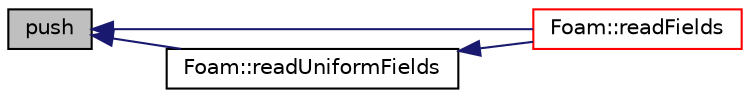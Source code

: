 digraph "push"
{
  bgcolor="transparent";
  edge [fontname="Helvetica",fontsize="10",labelfontname="Helvetica",labelfontsize="10"];
  node [fontname="Helvetica",fontsize="10",shape=record];
  rankdir="LR";
  Node5 [label="push",height=0.2,width=0.4,color="black", fillcolor="grey75", style="filled", fontcolor="black"];
  Node5 -> Node6 [dir="back",color="midnightblue",fontsize="10",style="solid",fontname="Helvetica"];
  Node6 [label="Foam::readFields",height=0.2,width=0.4,color="red",URL="$a21851.html#ad934a96462b4c649c50ca216fb8c8e45",tooltip="Read the selected GeometricFields of the specified type. "];
  Node5 -> Node31 [dir="back",color="midnightblue",fontsize="10",style="solid",fontname="Helvetica"];
  Node31 [label="Foam::readUniformFields",height=0.2,width=0.4,color="black",URL="$a21851.html#a16a391e839c17f67020f9e2c9ff1bfba",tooltip="Read the selected UniformDimensionedFields of the specified type. "];
  Node31 -> Node6 [dir="back",color="midnightblue",fontsize="10",style="solid",fontname="Helvetica"];
}
